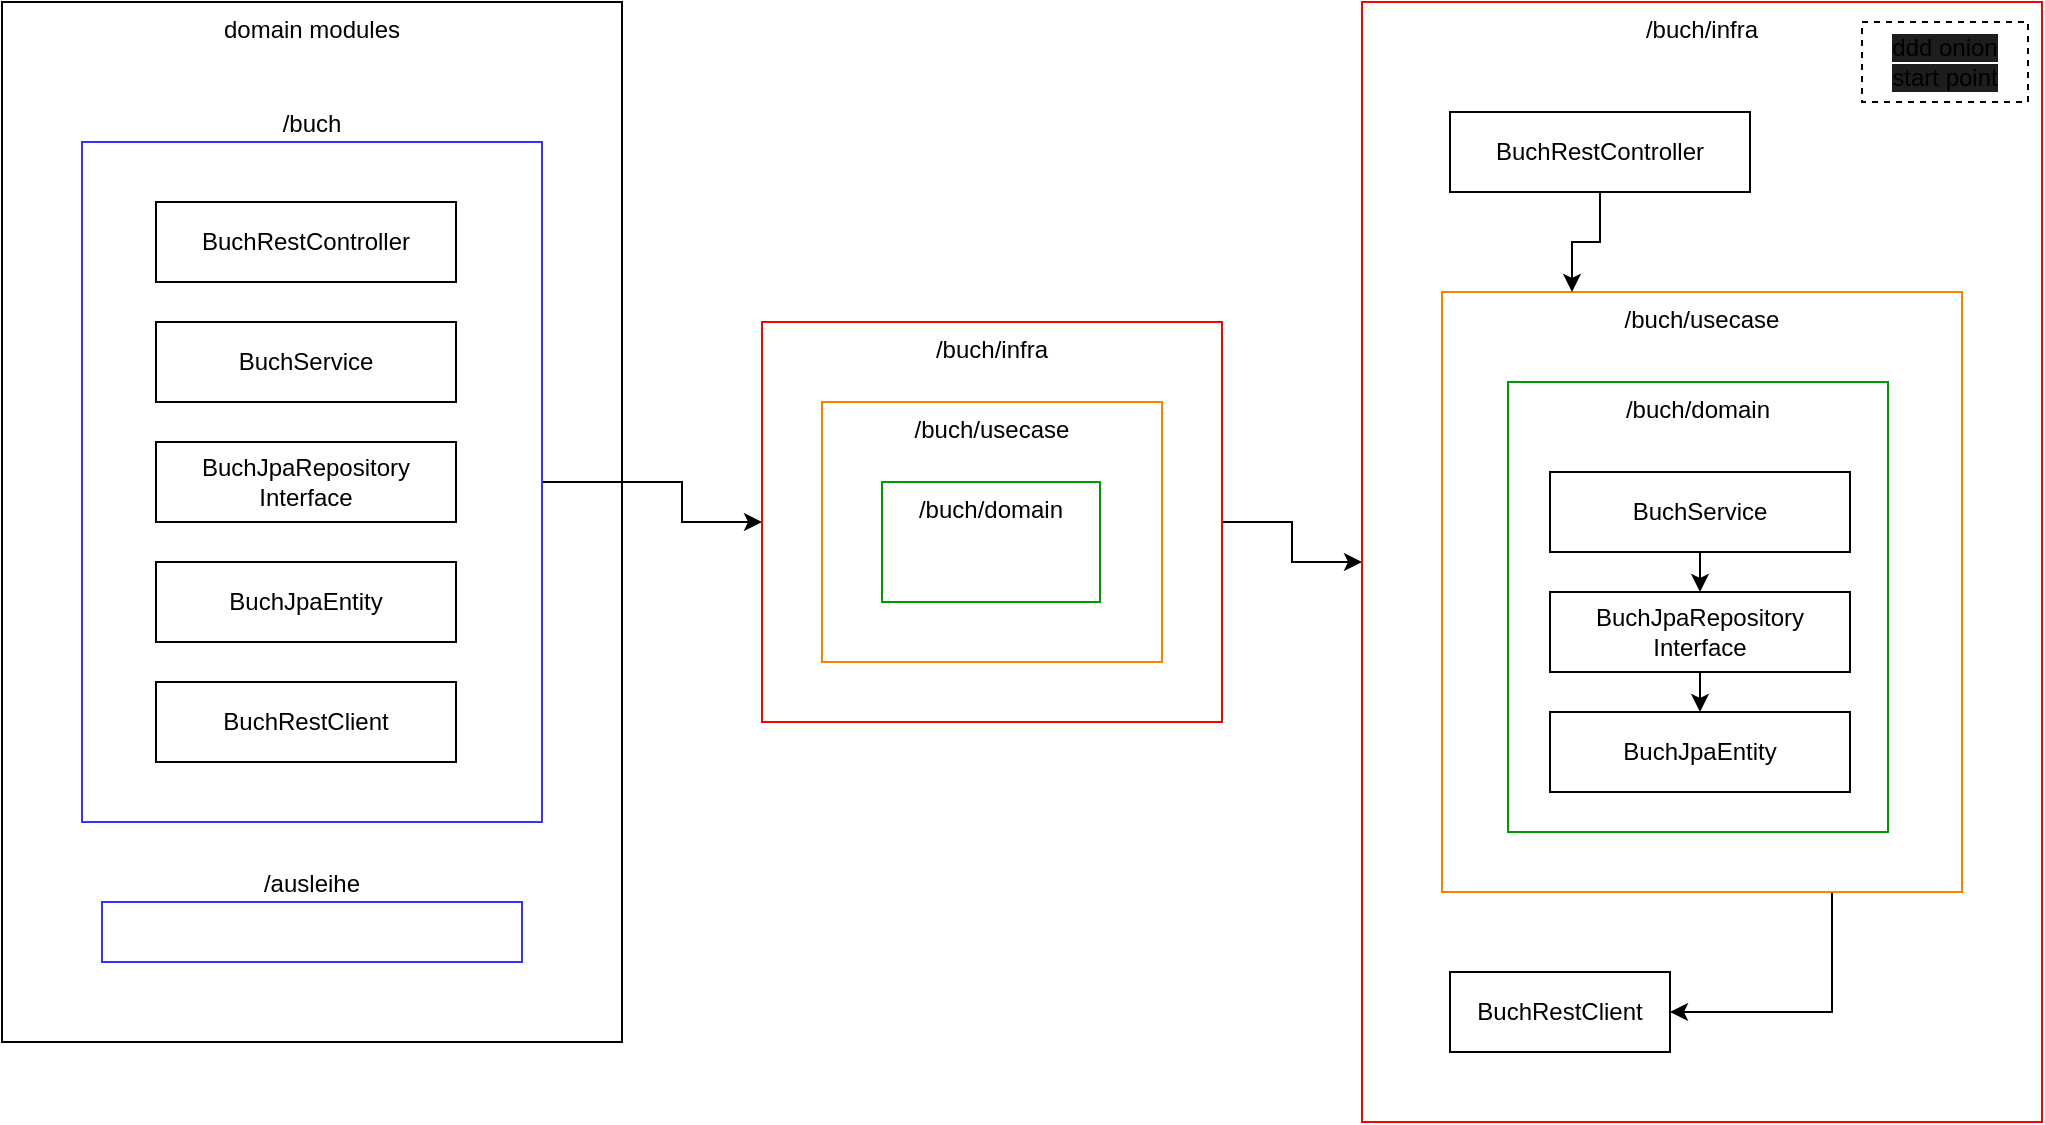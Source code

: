 <mxfile version="28.1.2">
  <diagram name="Seite-1" id="NrbdtOU8l5xmAe7ymhUr">
    <mxGraphModel dx="1410" dy="1943" grid="1" gridSize="10" guides="1" tooltips="1" connect="1" arrows="1" fold="1" page="1" pageScale="1" pageWidth="827" pageHeight="1169" math="0" shadow="0">
      <root>
        <mxCell id="0" />
        <mxCell id="1" parent="0" />
        <mxCell id="a6-sa-Pfjen3ggbp_8G2-21" value="domain modules" style="rounded=0;whiteSpace=wrap;html=1;labelPosition=center;verticalLabelPosition=middle;align=center;verticalAlign=top;" parent="1" vertex="1">
          <mxGeometry x="20" y="-1150" width="310" height="520" as="geometry" />
        </mxCell>
        <mxCell id="GLAPXgc1FcVHcfIpkhkd-29" style="edgeStyle=orthogonalEdgeStyle;shape=connector;rounded=0;orthogonalLoop=1;jettySize=auto;html=1;exitX=1;exitY=0.5;exitDx=0;exitDy=0;entryX=0;entryY=0.5;entryDx=0;entryDy=0;strokeColor=default;align=center;verticalAlign=middle;fontFamily=Helvetica;fontSize=11;fontColor=default;labelBackgroundColor=default;endArrow=classic;endFill=1;" parent="1" source="a6-sa-Pfjen3ggbp_8G2-22" target="_Fvoa-h9c9zU2s56-3a2-1" edge="1">
          <mxGeometry relative="1" as="geometry">
            <Array as="points">
              <mxPoint x="360" y="-910" />
              <mxPoint x="360" y="-890" />
            </Array>
          </mxGeometry>
        </mxCell>
        <mxCell id="a6-sa-Pfjen3ggbp_8G2-22" value="/buch" style="rounded=0;whiteSpace=wrap;html=1;labelPosition=center;verticalLabelPosition=top;align=center;verticalAlign=bottom;strokeColor=#3333FF;" parent="1" vertex="1">
          <mxGeometry x="60" y="-1080" width="230" height="340" as="geometry" />
        </mxCell>
        <mxCell id="a6-sa-Pfjen3ggbp_8G2-27" value="BuchRestController" style="rounded=0;whiteSpace=wrap;html=1;labelPosition=center;verticalLabelPosition=middle;align=center;verticalAlign=middle;" parent="1" vertex="1">
          <mxGeometry x="97" y="-1050" width="150" height="40" as="geometry" />
        </mxCell>
        <mxCell id="a6-sa-Pfjen3ggbp_8G2-29" value="BuchService" style="rounded=0;whiteSpace=wrap;html=1;labelPosition=center;verticalLabelPosition=middle;align=center;verticalAlign=middle;" parent="1" vertex="1">
          <mxGeometry x="97" y="-990" width="150" height="40" as="geometry" />
        </mxCell>
        <mxCell id="a6-sa-Pfjen3ggbp_8G2-30" value="BuchJpaRepository&lt;div&gt;Interface&lt;/div&gt;" style="rounded=0;whiteSpace=wrap;html=1;labelPosition=center;verticalLabelPosition=middle;align=center;verticalAlign=middle;" parent="1" vertex="1">
          <mxGeometry x="97" y="-930" width="150" height="40" as="geometry" />
        </mxCell>
        <mxCell id="a6-sa-Pfjen3ggbp_8G2-31" value="BuchJpaEntity" style="rounded=0;whiteSpace=wrap;html=1;labelPosition=center;verticalLabelPosition=middle;align=center;verticalAlign=middle;" parent="1" vertex="1">
          <mxGeometry x="97" y="-870" width="150" height="40" as="geometry" />
        </mxCell>
        <mxCell id="a6-sa-Pfjen3ggbp_8G2-34" value="BuchRestClient" style="rounded=0;whiteSpace=wrap;html=1;labelPosition=center;verticalLabelPosition=middle;align=center;verticalAlign=middle;" parent="1" vertex="1">
          <mxGeometry x="97" y="-810" width="150" height="40" as="geometry" />
        </mxCell>
        <mxCell id="GLAPXgc1FcVHcfIpkhkd-28" style="edgeStyle=orthogonalEdgeStyle;shape=connector;rounded=0;orthogonalLoop=1;jettySize=auto;html=1;exitX=1;exitY=0.5;exitDx=0;exitDy=0;entryX=0;entryY=0.5;entryDx=0;entryDy=0;strokeColor=default;align=center;verticalAlign=middle;fontFamily=Helvetica;fontSize=11;fontColor=default;labelBackgroundColor=default;endArrow=classic;endFill=1;" parent="1" source="_Fvoa-h9c9zU2s56-3a2-1" target="GLAPXgc1FcVHcfIpkhkd-1" edge="1">
          <mxGeometry relative="1" as="geometry" />
        </mxCell>
        <mxCell id="_Fvoa-h9c9zU2s56-3a2-1" value="/buch/infra" style="rounded=0;whiteSpace=wrap;html=1;labelPosition=center;verticalLabelPosition=middle;align=center;verticalAlign=top;strokeColor=#FF0000;" parent="1" vertex="1">
          <mxGeometry x="400" y="-990" width="230" height="200" as="geometry" />
        </mxCell>
        <mxCell id="_Fvoa-h9c9zU2s56-3a2-3" value="/buch/usecase" style="rounded=0;whiteSpace=wrap;html=1;labelPosition=center;verticalLabelPosition=middle;align=center;verticalAlign=top;strokeColor=#FF8000;" parent="1" vertex="1">
          <mxGeometry x="430" y="-950" width="170" height="130" as="geometry" />
        </mxCell>
        <mxCell id="_Fvoa-h9c9zU2s56-3a2-4" value="/buch/domain" style="rounded=0;whiteSpace=wrap;html=1;labelPosition=center;verticalLabelPosition=middle;align=center;verticalAlign=top;strokeColor=#009900;" parent="1" vertex="1">
          <mxGeometry x="460" y="-910" width="109" height="60" as="geometry" />
        </mxCell>
        <mxCell id="_Fvoa-h9c9zU2s56-3a2-19" value="/ausleihe" style="rounded=0;whiteSpace=wrap;html=1;labelPosition=center;verticalLabelPosition=top;align=center;verticalAlign=bottom;strokeColor=#3333FF;" parent="1" vertex="1">
          <mxGeometry x="70" y="-700" width="210" height="30" as="geometry" />
        </mxCell>
        <mxCell id="GLAPXgc1FcVHcfIpkhkd-1" value="/buch/infra" style="rounded=0;whiteSpace=wrap;html=1;labelPosition=center;verticalLabelPosition=middle;align=center;verticalAlign=top;strokeColor=#FF0000;" parent="1" vertex="1">
          <mxGeometry x="700" y="-1150" width="340" height="560" as="geometry" />
        </mxCell>
        <mxCell id="GLAPXgc1FcVHcfIpkhkd-24" style="edgeStyle=orthogonalEdgeStyle;shape=connector;rounded=0;orthogonalLoop=1;jettySize=auto;html=1;exitX=0.75;exitY=1;exitDx=0;exitDy=0;entryX=1;entryY=0.5;entryDx=0;entryDy=0;strokeColor=default;align=center;verticalAlign=middle;fontFamily=Helvetica;fontSize=11;fontColor=default;labelBackgroundColor=default;endArrow=classic;endFill=1;" parent="1" source="GLAPXgc1FcVHcfIpkhkd-3" target="GLAPXgc1FcVHcfIpkhkd-12" edge="1">
          <mxGeometry relative="1" as="geometry" />
        </mxCell>
        <mxCell id="GLAPXgc1FcVHcfIpkhkd-3" value="/buch/usecase" style="rounded=0;whiteSpace=wrap;html=1;labelPosition=center;verticalLabelPosition=middle;align=center;verticalAlign=top;strokeColor=#FF8000;" parent="1" vertex="1">
          <mxGeometry x="740" y="-1005" width="260" height="300" as="geometry" />
        </mxCell>
        <mxCell id="GLAPXgc1FcVHcfIpkhkd-4" value="/buch/domain" style="rounded=0;whiteSpace=wrap;html=1;labelPosition=center;verticalLabelPosition=middle;align=center;verticalAlign=top;strokeColor=#009900;" parent="1" vertex="1">
          <mxGeometry x="773" y="-960" width="190" height="225" as="geometry" />
        </mxCell>
        <mxCell id="GLAPXgc1FcVHcfIpkhkd-25" style="edgeStyle=orthogonalEdgeStyle;shape=connector;rounded=0;orthogonalLoop=1;jettySize=auto;html=1;exitX=0.5;exitY=1;exitDx=0;exitDy=0;entryX=0.25;entryY=0;entryDx=0;entryDy=0;strokeColor=default;align=center;verticalAlign=middle;fontFamily=Helvetica;fontSize=11;fontColor=default;labelBackgroundColor=default;endArrow=classic;endFill=1;" parent="1" source="GLAPXgc1FcVHcfIpkhkd-6" target="GLAPXgc1FcVHcfIpkhkd-3" edge="1">
          <mxGeometry relative="1" as="geometry" />
        </mxCell>
        <mxCell id="GLAPXgc1FcVHcfIpkhkd-6" value="BuchRestController" style="rounded=0;whiteSpace=wrap;html=1;labelPosition=center;verticalLabelPosition=middle;align=center;verticalAlign=middle;" parent="1" vertex="1">
          <mxGeometry x="744" y="-1095" width="150" height="40" as="geometry" />
        </mxCell>
        <mxCell id="GLAPXgc1FcVHcfIpkhkd-12" value="BuchRestClient" style="rounded=0;whiteSpace=wrap;html=1;labelPosition=center;verticalLabelPosition=middle;align=center;verticalAlign=middle;" parent="1" vertex="1">
          <mxGeometry x="744" y="-665" width="110" height="40" as="geometry" />
        </mxCell>
        <mxCell id="GLAPXgc1FcVHcfIpkhkd-17" value="&lt;span style=&quot;font-size: 12px; background-color: rgb(27, 29, 30);&quot;&gt;ddd onion&lt;/span&gt;&lt;div&gt;&lt;span style=&quot;font-size: 12px; background-color: rgb(27, 29, 30);&quot;&gt;start point&lt;/span&gt;&lt;/div&gt;" style="rounded=0;whiteSpace=wrap;html=1;fontFamily=Helvetica;fontSize=11;fontColor=default;labelBackgroundColor=default;dashed=1;" parent="1" vertex="1">
          <mxGeometry x="950" y="-1140" width="83" height="40" as="geometry" />
        </mxCell>
        <mxCell id="GLAPXgc1FcVHcfIpkhkd-21" style="edgeStyle=orthogonalEdgeStyle;shape=connector;rounded=0;orthogonalLoop=1;jettySize=auto;html=1;exitX=0.5;exitY=1;exitDx=0;exitDy=0;entryX=0.5;entryY=0;entryDx=0;entryDy=0;strokeColor=default;align=center;verticalAlign=middle;fontFamily=Helvetica;fontSize=11;fontColor=default;labelBackgroundColor=default;endArrow=classic;endFill=1;" parent="1" source="GLAPXgc1FcVHcfIpkhkd-18" target="GLAPXgc1FcVHcfIpkhkd-19" edge="1">
          <mxGeometry relative="1" as="geometry" />
        </mxCell>
        <mxCell id="GLAPXgc1FcVHcfIpkhkd-18" value="BuchService" style="rounded=0;whiteSpace=wrap;html=1;labelPosition=center;verticalLabelPosition=middle;align=center;verticalAlign=middle;" parent="1" vertex="1">
          <mxGeometry x="794" y="-915" width="150" height="40" as="geometry" />
        </mxCell>
        <mxCell id="GLAPXgc1FcVHcfIpkhkd-22" style="edgeStyle=orthogonalEdgeStyle;shape=connector;rounded=0;orthogonalLoop=1;jettySize=auto;html=1;exitX=0.5;exitY=1;exitDx=0;exitDy=0;entryX=0.5;entryY=0;entryDx=0;entryDy=0;strokeColor=default;align=center;verticalAlign=middle;fontFamily=Helvetica;fontSize=11;fontColor=default;labelBackgroundColor=default;endArrow=classic;endFill=1;" parent="1" source="GLAPXgc1FcVHcfIpkhkd-19" target="GLAPXgc1FcVHcfIpkhkd-20" edge="1">
          <mxGeometry relative="1" as="geometry" />
        </mxCell>
        <mxCell id="GLAPXgc1FcVHcfIpkhkd-19" value="BuchJpaRepository&lt;div&gt;Interface&lt;/div&gt;" style="rounded=0;whiteSpace=wrap;html=1;labelPosition=center;verticalLabelPosition=middle;align=center;verticalAlign=middle;" parent="1" vertex="1">
          <mxGeometry x="794" y="-855" width="150" height="40" as="geometry" />
        </mxCell>
        <mxCell id="GLAPXgc1FcVHcfIpkhkd-20" value="BuchJpaEntity" style="rounded=0;whiteSpace=wrap;html=1;labelPosition=center;verticalLabelPosition=middle;align=center;verticalAlign=middle;" parent="1" vertex="1">
          <mxGeometry x="794" y="-795" width="150" height="40" as="geometry" />
        </mxCell>
      </root>
    </mxGraphModel>
  </diagram>
</mxfile>
